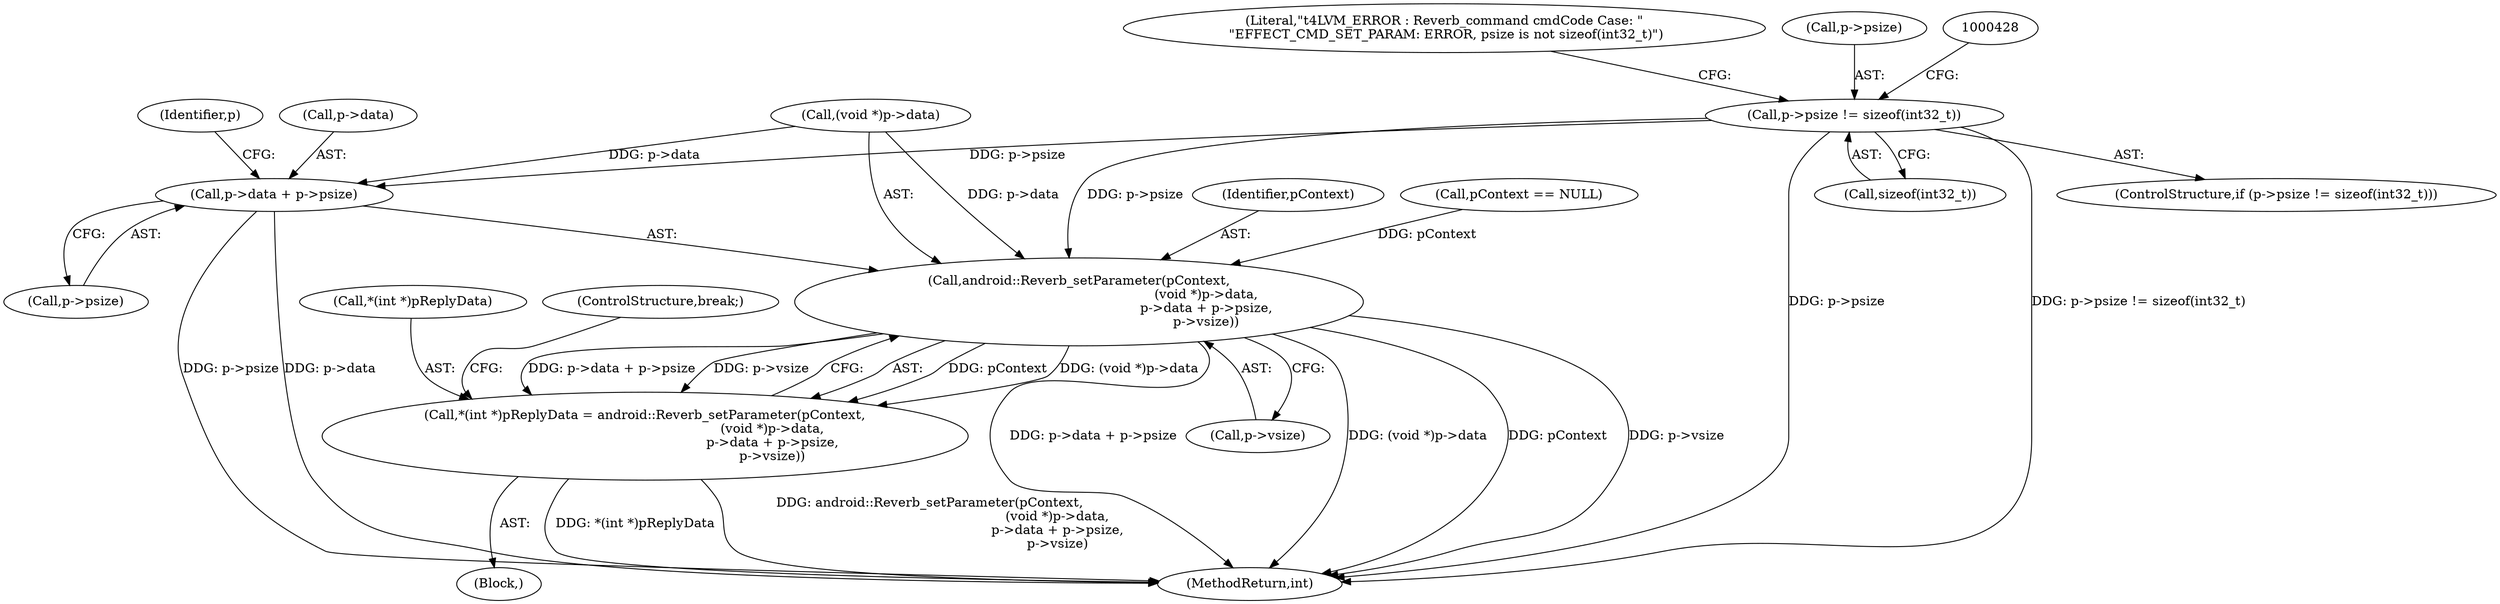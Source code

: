 digraph "0_Android_f490fc335772a9b14e78997486f4a572b0594c04_0@API" {
"1000413" [label="(Call,p->psize != sizeof(int32_t))"];
"1000430" [label="(Call,android::Reverb_setParameter(pContext,\n                                                              (void *)p->data,\n                                                              p->data + p->psize,\n                                                              p->vsize))"];
"1000425" [label="(Call,*(int *)pReplyData = android::Reverb_setParameter(pContext,\n                                                              (void *)p->data,\n                                                              p->data + p->psize,\n                                                              p->vsize))"];
"1000437" [label="(Call,p->data + p->psize)"];
"1000412" [label="(ControlStructure,if (p->psize != sizeof(int32_t)))"];
"1000421" [label="(Literal,\"\t4LVM_ERROR : Reverb_command cmdCode Case: \"\n \"EFFECT_CMD_SET_PARAM: ERROR, psize is not sizeof(int32_t)\")"];
"1000430" [label="(Call,android::Reverb_setParameter(pContext,\n                                                              (void *)p->data,\n                                                              p->data + p->psize,\n                                                              p->vsize))"];
"1000438" [label="(Call,p->data)"];
"1000445" [label="(Identifier,p)"];
"1000431" [label="(Identifier,pContext)"];
"1000441" [label="(Call,p->psize)"];
"1000413" [label="(Call,p->psize != sizeof(int32_t))"];
"1000426" [label="(Call,*(int *)pReplyData)"];
"1000447" [label="(ControlStructure,break;)"];
"1000444" [label="(Call,p->vsize)"];
"1000688" [label="(MethodReturn,int)"];
"1000432" [label="(Call,(void *)p->data)"];
"1000425" [label="(Call,*(int *)pReplyData = android::Reverb_setParameter(pContext,\n                                                              (void *)p->data,\n                                                              p->data + p->psize,\n                                                              p->vsize))"];
"1000126" [label="(Call,pContext == NULL)"];
"1000417" [label="(Call,sizeof(int32_t))"];
"1000373" [label="(Block,)"];
"1000437" [label="(Call,p->data + p->psize)"];
"1000414" [label="(Call,p->psize)"];
"1000413" -> "1000412"  [label="AST: "];
"1000413" -> "1000417"  [label="CFG: "];
"1000414" -> "1000413"  [label="AST: "];
"1000417" -> "1000413"  [label="AST: "];
"1000421" -> "1000413"  [label="CFG: "];
"1000428" -> "1000413"  [label="CFG: "];
"1000413" -> "1000688"  [label="DDG: p->psize"];
"1000413" -> "1000688"  [label="DDG: p->psize != sizeof(int32_t)"];
"1000413" -> "1000430"  [label="DDG: p->psize"];
"1000413" -> "1000437"  [label="DDG: p->psize"];
"1000430" -> "1000425"  [label="AST: "];
"1000430" -> "1000444"  [label="CFG: "];
"1000431" -> "1000430"  [label="AST: "];
"1000432" -> "1000430"  [label="AST: "];
"1000437" -> "1000430"  [label="AST: "];
"1000444" -> "1000430"  [label="AST: "];
"1000425" -> "1000430"  [label="CFG: "];
"1000430" -> "1000688"  [label="DDG: p->data + p->psize"];
"1000430" -> "1000688"  [label="DDG: (void *)p->data"];
"1000430" -> "1000688"  [label="DDG: pContext"];
"1000430" -> "1000688"  [label="DDG: p->vsize"];
"1000430" -> "1000425"  [label="DDG: pContext"];
"1000430" -> "1000425"  [label="DDG: (void *)p->data"];
"1000430" -> "1000425"  [label="DDG: p->data + p->psize"];
"1000430" -> "1000425"  [label="DDG: p->vsize"];
"1000126" -> "1000430"  [label="DDG: pContext"];
"1000432" -> "1000430"  [label="DDG: p->data"];
"1000425" -> "1000373"  [label="AST: "];
"1000426" -> "1000425"  [label="AST: "];
"1000447" -> "1000425"  [label="CFG: "];
"1000425" -> "1000688"  [label="DDG: *(int *)pReplyData"];
"1000425" -> "1000688"  [label="DDG: android::Reverb_setParameter(pContext,\n                                                              (void *)p->data,\n                                                              p->data + p->psize,\n                                                              p->vsize)"];
"1000437" -> "1000441"  [label="CFG: "];
"1000438" -> "1000437"  [label="AST: "];
"1000441" -> "1000437"  [label="AST: "];
"1000445" -> "1000437"  [label="CFG: "];
"1000437" -> "1000688"  [label="DDG: p->data"];
"1000437" -> "1000688"  [label="DDG: p->psize"];
"1000432" -> "1000437"  [label="DDG: p->data"];
}
